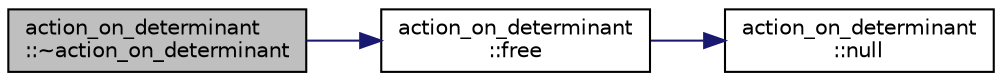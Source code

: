 digraph "action_on_determinant::~action_on_determinant"
{
  edge [fontname="Helvetica",fontsize="10",labelfontname="Helvetica",labelfontsize="10"];
  node [fontname="Helvetica",fontsize="10",shape=record];
  rankdir="LR";
  Node3 [label="action_on_determinant\l::~action_on_determinant",height=0.2,width=0.4,color="black", fillcolor="grey75", style="filled", fontcolor="black"];
  Node3 -> Node4 [color="midnightblue",fontsize="10",style="solid",fontname="Helvetica"];
  Node4 [label="action_on_determinant\l::free",height=0.2,width=0.4,color="black", fillcolor="white", style="filled",URL="$d4/d32/classaction__on__determinant.html#a944af69537b20b45c90a4740bb105d8d"];
  Node4 -> Node5 [color="midnightblue",fontsize="10",style="solid",fontname="Helvetica"];
  Node5 [label="action_on_determinant\l::null",height=0.2,width=0.4,color="black", fillcolor="white", style="filled",URL="$d4/d32/classaction__on__determinant.html#a618fbf430ffebd648cd1a2d397bfc195"];
}
